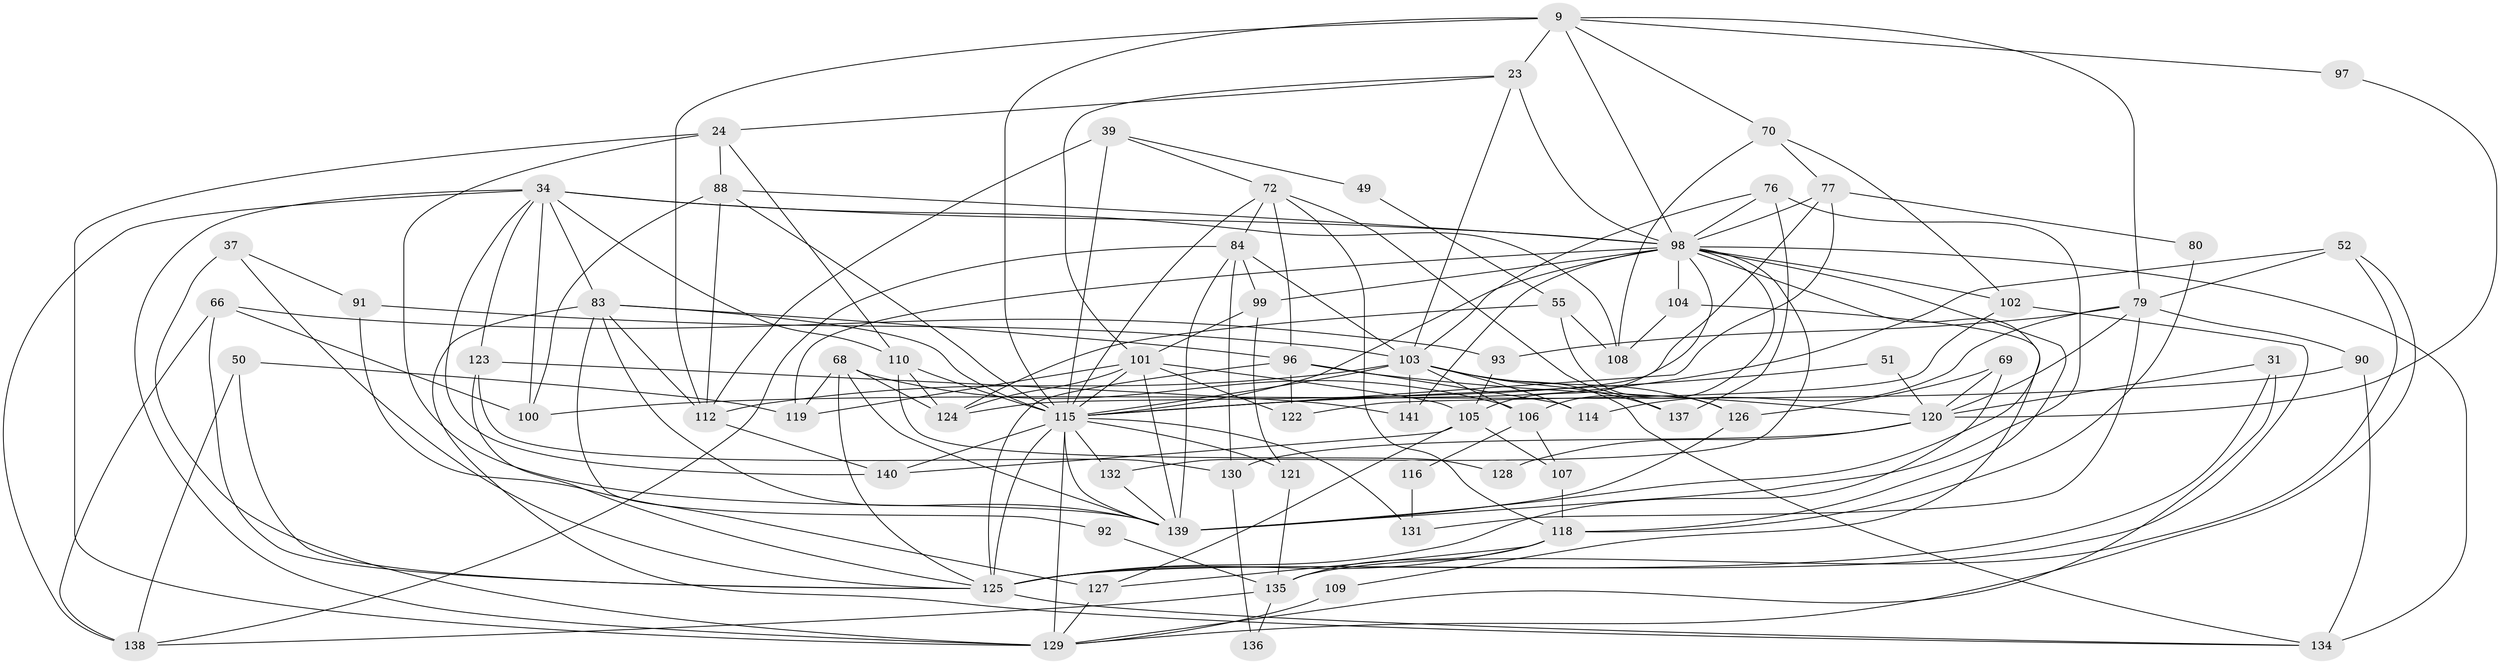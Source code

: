 // original degree distribution, {4: 0.2553191489361702, 3: 0.2907801418439716, 5: 0.16312056737588654, 2: 0.1347517730496454, 6: 0.0851063829787234, 7: 0.05673758865248227, 8: 0.014184397163120567}
// Generated by graph-tools (version 1.1) at 2025/52/03/04/25 21:52:12]
// undirected, 70 vertices, 174 edges
graph export_dot {
graph [start="1"]
  node [color=gray90,style=filled];
  9 [super="+6"];
  23;
  24 [super="+19"];
  31;
  34 [super="+14"];
  37;
  39;
  49;
  50;
  51;
  52;
  55;
  66;
  68;
  69;
  70;
  72 [super="+44"];
  76 [super="+57"];
  77 [super="+48"];
  79 [super="+54"];
  80;
  83;
  84 [super="+71+27"];
  88 [super="+46"];
  90 [super="+38+59"];
  91;
  92;
  93;
  96 [super="+41+35"];
  97;
  98 [super="+65+63+60"];
  99;
  100;
  101 [super="+5+86"];
  102;
  103 [super="+81+85+78"];
  104;
  105 [super="+22+18"];
  106;
  107;
  108 [super="+32"];
  109;
  110 [super="+1+21"];
  112 [super="+17"];
  114 [super="+15"];
  115 [super="+42+8+58+33+64+89"];
  116;
  118 [super="+75"];
  119 [super="+7+25"];
  120 [super="+117"];
  121;
  122;
  123 [super="+28"];
  124 [super="+62"];
  125 [super="+73+74+95"];
  126;
  127 [super="+111"];
  128;
  129 [super="+2+113"];
  130;
  131;
  132;
  134 [super="+11"];
  135 [super="+13"];
  136;
  137 [super="+45"];
  138 [super="+43"];
  139 [super="+53+133"];
  140;
  141;
  9 -- 112;
  9 -- 70;
  9 -- 97;
  9 -- 23;
  9 -- 115 [weight=2];
  9 -- 79;
  9 -- 98;
  23 -- 101;
  23 -- 24;
  23 -- 103;
  23 -- 98;
  24 -- 139 [weight=2];
  24 -- 88;
  24 -- 110;
  24 -- 129 [weight=2];
  31 -- 120 [weight=2];
  31 -- 129;
  31 -- 125;
  34 -- 100;
  34 -- 83 [weight=2];
  34 -- 140;
  34 -- 138;
  34 -- 108;
  34 -- 129;
  34 -- 110;
  34 -- 123;
  34 -- 98;
  37 -- 91;
  37 -- 129 [weight=2];
  37 -- 125;
  39 -- 72;
  39 -- 49;
  39 -- 112 [weight=2];
  39 -- 115;
  49 -- 55;
  50 -- 125;
  50 -- 138;
  50 -- 119;
  51 -- 120;
  51 -- 115;
  52 -- 129;
  52 -- 135;
  52 -- 115;
  52 -- 79;
  55 -- 124;
  55 -- 126;
  55 -- 108;
  66 -- 138;
  66 -- 93;
  66 -- 100;
  66 -- 125;
  68 -- 106;
  68 -- 124 [weight=2];
  68 -- 119;
  68 -- 139;
  68 -- 125;
  69 -- 126;
  69 -- 120;
  69 -- 125;
  70 -- 102;
  70 -- 108;
  70 -- 77;
  72 -- 96;
  72 -- 137 [weight=2];
  72 -- 118 [weight=2];
  72 -- 84 [weight=2];
  72 -- 115 [weight=2];
  76 -- 103;
  76 -- 139 [weight=2];
  76 -- 137;
  76 -- 98;
  77 -- 80;
  77 -- 115;
  77 -- 124;
  77 -- 98;
  79 -- 93;
  79 -- 90 [weight=2];
  79 -- 114;
  79 -- 131;
  79 -- 120;
  80 -- 118;
  83 -- 92;
  83 -- 134;
  83 -- 112;
  83 -- 115;
  83 -- 139;
  83 -- 96;
  84 -- 99;
  84 -- 130;
  84 -- 138;
  84 -- 139 [weight=2];
  84 -- 103;
  88 -- 115 [weight=2];
  88 -- 112;
  88 -- 100;
  88 -- 98;
  90 -- 134;
  90 -- 100;
  91 -- 127 [weight=2];
  91 -- 103;
  92 -- 135;
  93 -- 105;
  96 -- 122;
  96 -- 125 [weight=2];
  96 -- 114;
  96 -- 120;
  97 -- 120;
  98 -- 99;
  98 -- 115;
  98 -- 118;
  98 -- 119 [weight=2];
  98 -- 105;
  98 -- 139;
  98 -- 132;
  98 -- 102;
  98 -- 134;
  98 -- 104;
  98 -- 106;
  98 -- 141;
  99 -- 121;
  99 -- 101;
  101 -- 122;
  101 -- 124 [weight=2];
  101 -- 115 [weight=2];
  101 -- 119 [weight=2];
  101 -- 139;
  101 -- 105;
  102 -- 122;
  102 -- 125;
  103 -- 112;
  103 -- 115 [weight=3];
  103 -- 114;
  103 -- 106;
  103 -- 141;
  103 -- 137 [weight=3];
  103 -- 126;
  103 -- 134;
  104 -- 109;
  104 -- 108;
  105 -- 127;
  105 -- 140;
  105 -- 107;
  106 -- 107;
  106 -- 116;
  107 -- 118;
  109 -- 129 [weight=2];
  110 -- 128;
  110 -- 124;
  110 -- 115;
  112 -- 140;
  115 -- 121 [weight=3];
  115 -- 131;
  115 -- 129;
  115 -- 139;
  115 -- 132;
  115 -- 140;
  115 -- 125 [weight=5];
  116 -- 131;
  118 -- 135;
  118 -- 125;
  118 -- 127;
  120 -- 130 [weight=2];
  120 -- 128;
  121 -- 135 [weight=2];
  123 -- 130;
  123 -- 141;
  123 -- 125;
  125 -- 134;
  126 -- 139 [weight=2];
  127 -- 129;
  130 -- 136;
  132 -- 139;
  135 -- 138 [weight=2];
  135 -- 136;
}
